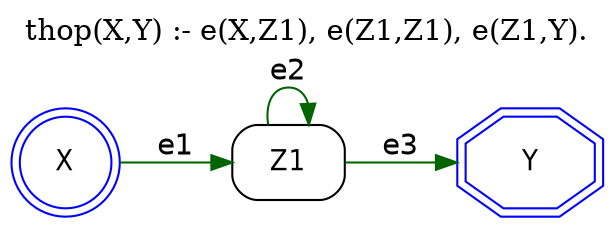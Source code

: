 digraph G {
	graph [bb="0,0,264,96",
		label="thop(X,Y) :- e(X,Z1), e(Z1,Z1), e(Z1,Y).",
		labelloc=t,
		lheight=0.21,
		lp="132,84.5",
		lwidth=3.21,
		rankdir=LR
	];
	node [label="\N"];
	Z1	 [fontname="Helvetica-Narrow",
		height=0.5,
		pos="123,22",
		shape=box,
		style=rounded,
		width=0.75];
	Z1 -> Z1	 [color=darkgreen,
		fontname=helvetica,
		label=e2,
		lp="123,65.5",
		pos="e,132.41,40.153 113.59,40.153 112.15,49.539 115.28,58 123,58 127.7,58 130.71,54.858 132.01,50.28"];
	Y	 [color=blue,
		fontname="Helvetica-Narrow",
		height=0.61111,
		pos="233,22",
		shape=doubleoctagon,
		style=solid,
		width=0.86111];
	Z1 -> Y	 [color=darkgreen,
		fontname=helvetica,
		label=e3,
		lp="176,29.5",
		pos="e,201.84,22 150.19,22 162.66,22 177.72,22 191.56,22"];
	X	 [color=blue,
		fontname="Helvetica-Narrow",
		height=0.61111,
		pos="22,22",
		shape=doublecircle,
		style=solid,
		width=0.61111];
	X -> Z1	 [color=darkgreen,
		fontname=helvetica,
		label=e1,
		lp="70,29.5",
		pos="e,95.979,22 44.415,22 56.549,22 71.854,22 85.727,22"];
}

